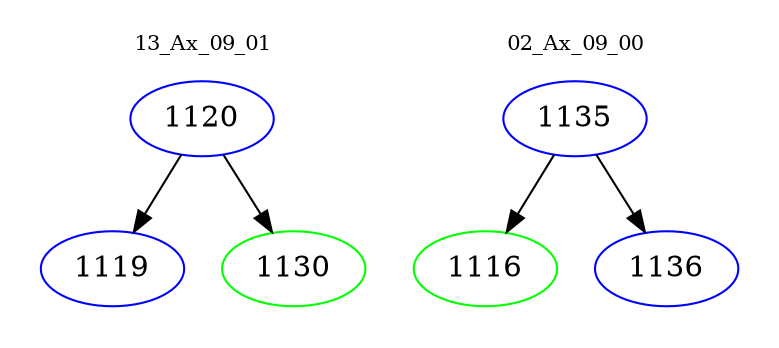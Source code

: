 digraph{
subgraph cluster_0 {
color = white
label = "13_Ax_09_01";
fontsize=10;
T0_1120 [label="1120", color="blue"]
T0_1120 -> T0_1119 [color="black"]
T0_1119 [label="1119", color="blue"]
T0_1120 -> T0_1130 [color="black"]
T0_1130 [label="1130", color="green"]
}
subgraph cluster_1 {
color = white
label = "02_Ax_09_00";
fontsize=10;
T1_1135 [label="1135", color="blue"]
T1_1135 -> T1_1116 [color="black"]
T1_1116 [label="1116", color="green"]
T1_1135 -> T1_1136 [color="black"]
T1_1136 [label="1136", color="blue"]
}
}
